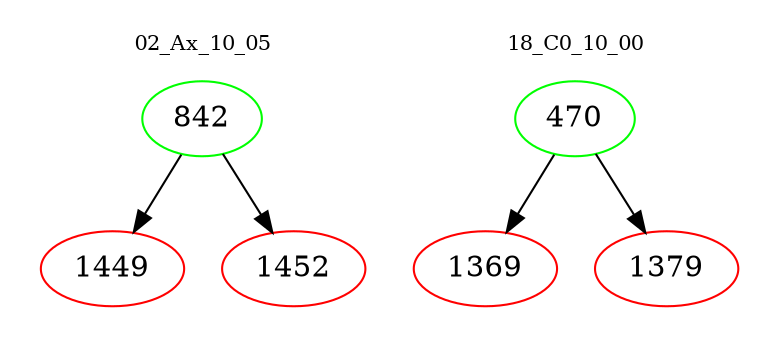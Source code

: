 digraph{
subgraph cluster_0 {
color = white
label = "02_Ax_10_05";
fontsize=10;
T0_842 [label="842", color="green"]
T0_842 -> T0_1449 [color="black"]
T0_1449 [label="1449", color="red"]
T0_842 -> T0_1452 [color="black"]
T0_1452 [label="1452", color="red"]
}
subgraph cluster_1 {
color = white
label = "18_C0_10_00";
fontsize=10;
T1_470 [label="470", color="green"]
T1_470 -> T1_1369 [color="black"]
T1_1369 [label="1369", color="red"]
T1_470 -> T1_1379 [color="black"]
T1_1379 [label="1379", color="red"]
}
}
